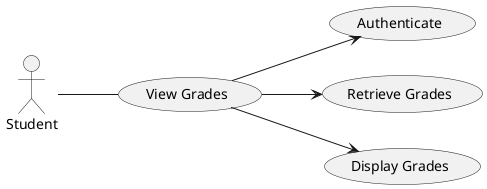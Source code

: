@startuml
'https://plantuml.com/use-case-diagram

left to right direction

actor Student
  Student -- (View Grades)
  (View Grades) --> (Authenticate)
  (View Grades) --> (Retrieve Grades)
  (View Grades) --> (Display Grades)



@enduml
